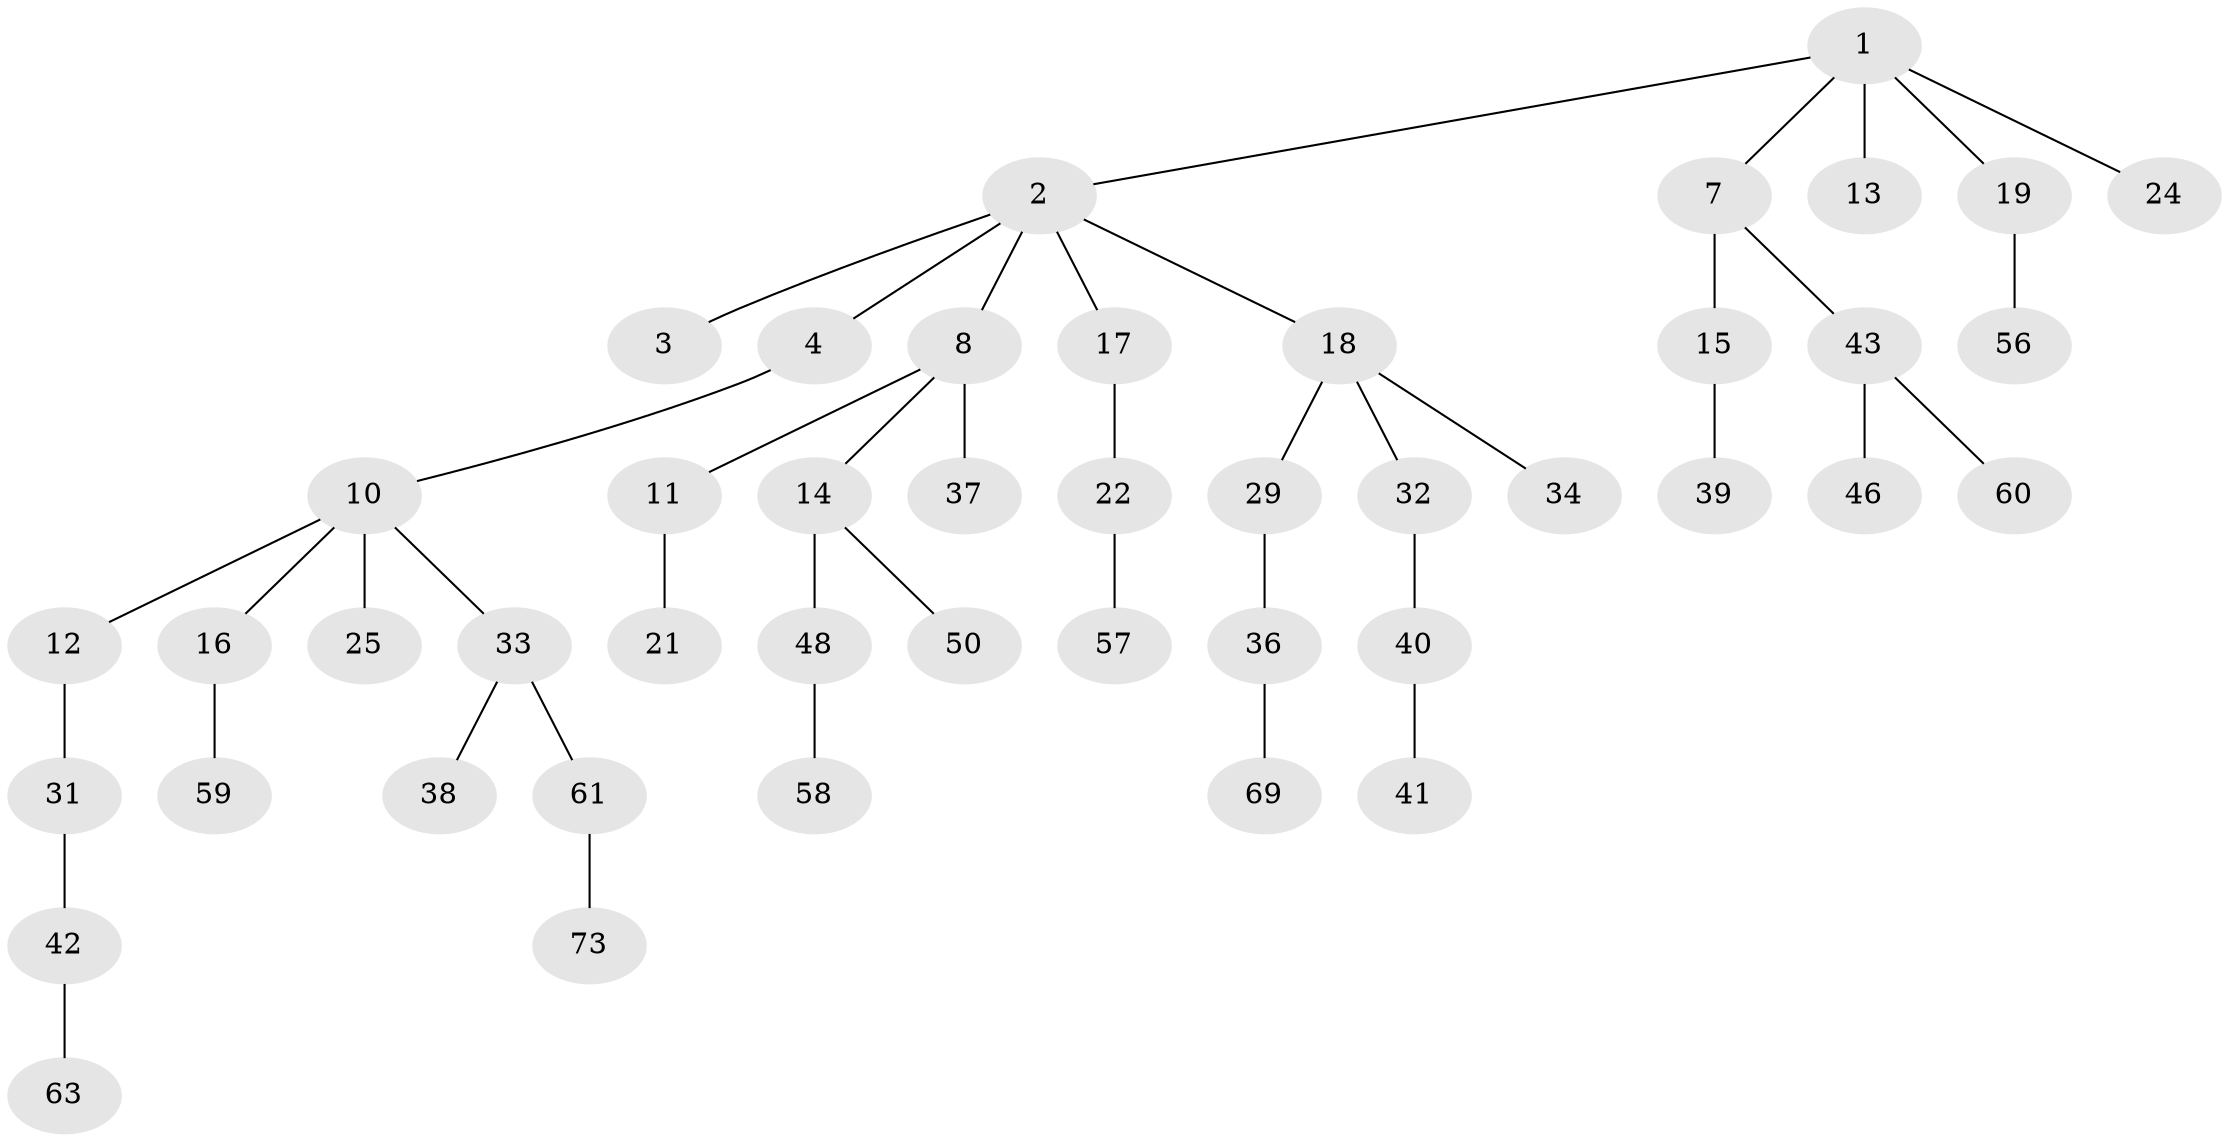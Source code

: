 // Generated by graph-tools (version 1.1) at 2025/24/03/03/25 07:24:07]
// undirected, 45 vertices, 44 edges
graph export_dot {
graph [start="1"]
  node [color=gray90,style=filled];
  1 [super="+6"];
  2 [super="+5"];
  3;
  4 [super="+9"];
  7 [super="+67"];
  8 [super="+20"];
  10 [super="+64"];
  11 [super="+23"];
  12 [super="+30"];
  13 [super="+28"];
  14 [super="+35"];
  15 [super="+27"];
  16 [super="+47"];
  17;
  18 [super="+26"];
  19;
  21;
  22 [super="+72"];
  24;
  25 [super="+49"];
  29;
  31;
  32 [super="+66"];
  33 [super="+54"];
  34 [super="+53"];
  36 [super="+45"];
  37;
  38;
  39;
  40 [super="+65"];
  41 [super="+44"];
  42 [super="+51"];
  43;
  46 [super="+68"];
  48 [super="+55"];
  50 [super="+52"];
  56 [super="+71"];
  57;
  58;
  59;
  60 [super="+70"];
  61 [super="+62"];
  63;
  69;
  73;
  1 -- 2;
  1 -- 7;
  1 -- 13;
  1 -- 24;
  1 -- 19;
  2 -- 3;
  2 -- 4;
  2 -- 8;
  2 -- 17;
  2 -- 18;
  4 -- 10;
  7 -- 15;
  7 -- 43;
  8 -- 11;
  8 -- 14;
  8 -- 37;
  10 -- 12;
  10 -- 16;
  10 -- 25;
  10 -- 33;
  11 -- 21;
  12 -- 31;
  14 -- 48;
  14 -- 50;
  15 -- 39;
  16 -- 59;
  17 -- 22;
  18 -- 29;
  18 -- 34;
  18 -- 32;
  19 -- 56;
  22 -- 57;
  29 -- 36;
  31 -- 42;
  32 -- 40;
  33 -- 38;
  33 -- 61;
  36 -- 69;
  40 -- 41;
  42 -- 63;
  43 -- 46;
  43 -- 60;
  48 -- 58;
  61 -- 73;
}
